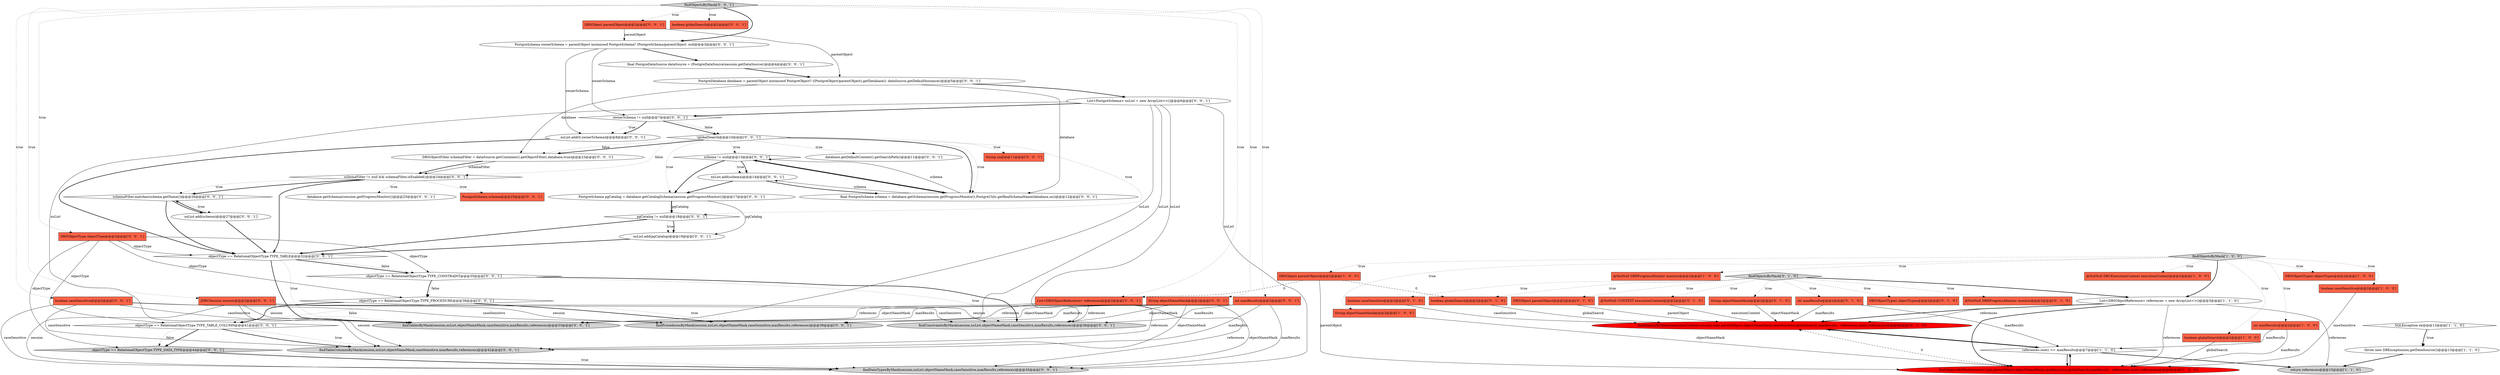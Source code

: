 digraph {
28 [style = filled, label = "String sn@@@11@@@['0', '0', '1']", fillcolor = tomato, shape = box image = "AAA0AAABBB3BBB"];
21 [style = filled, label = "String objectNameMask@@@2@@@['0', '1', '0']", fillcolor = tomato, shape = box image = "AAA0AAABBB2BBB"];
62 [style = filled, label = "List<DBSObjectReference> references@@@2@@@['0', '0', '1']", fillcolor = tomato, shape = box image = "AAA0AAABBB3BBB"];
49 [style = filled, label = "DBSObjectType objectType@@@2@@@['0', '0', '1']", fillcolor = tomato, shape = box image = "AAA0AAABBB3BBB"];
60 [style = filled, label = "pgCatalog != null@@@18@@@['0', '0', '1']", fillcolor = white, shape = diamond image = "AAA0AAABBB3BBB"];
42 [style = filled, label = "database.getSchemas(session.getProgressMonitor())@@@25@@@['0', '0', '1']", fillcolor = white, shape = ellipse image = "AAA0AAABBB3BBB"];
43 [style = filled, label = "final PostgreDataSource dataSource = (PostgreDataSource)session.getDataSource()@@@4@@@['0', '0', '1']", fillcolor = white, shape = ellipse image = "AAA0AAABBB3BBB"];
63 [style = filled, label = "database.getDefaultContext().getSearchPath()@@@11@@@['0', '0', '1']", fillcolor = white, shape = ellipse image = "AAA0AAABBB3BBB"];
33 [style = filled, label = "nsList.add(schema)@@@14@@@['0', '0', '1']", fillcolor = white, shape = ellipse image = "AAA0AAABBB3BBB"];
46 [style = filled, label = "JDBCSession session@@@2@@@['0', '0', '1']", fillcolor = tomato, shape = box image = "AAA0AAABBB3BBB"];
55 [style = filled, label = "schemaFilter.matches(schema.getName())@@@26@@@['0', '0', '1']", fillcolor = white, shape = diamond image = "AAA0AAABBB3BBB"];
20 [style = filled, label = "int maxResults@@@2@@@['0', '1', '0']", fillcolor = tomato, shape = box image = "AAA0AAABBB2BBB"];
57 [style = filled, label = "objectType == RelationalObjectType.TYPE_CONSTRAINT@@@35@@@['0', '0', '1']", fillcolor = white, shape = diamond image = "AAA0AAABBB3BBB"];
15 [style = filled, label = "boolean caseSensitive@@@2@@@['0', '1', '0']", fillcolor = tomato, shape = box image = "AAA0AAABBB2BBB"];
34 [style = filled, label = "findProceduresByMask(session,nsList,objectNameMask,caseSensitive,maxResults,references)@@@39@@@['0', '0', '1']", fillcolor = lightgray, shape = ellipse image = "AAA0AAABBB3BBB"];
8 [style = filled, label = "throw new DBException(ex,getDataSource())@@@13@@@['1', '1', '0']", fillcolor = white, shape = ellipse image = "AAA0AAABBB1BBB"];
6 [style = filled, label = "findObjectsByMask['1', '0', '0']", fillcolor = lightgray, shape = diamond image = "AAA0AAABBB1BBB"];
41 [style = filled, label = "findObjectsByMask['0', '0', '1']", fillcolor = lightgray, shape = diamond image = "AAA0AAABBB3BBB"];
48 [style = filled, label = "objectType == RelationalObjectType.TYPE_TABLE_COLUMN@@@41@@@['0', '0', '1']", fillcolor = white, shape = diamond image = "AAA0AAABBB3BBB"];
7 [style = filled, label = "int maxResults@@@2@@@['1', '0', '0']", fillcolor = tomato, shape = box image = "AAA0AAABBB1BBB"];
17 [style = filled, label = "DBSObject parentObject@@@2@@@['0', '1', '0']", fillcolor = tomato, shape = box image = "AAA0AAABBB2BBB"];
23 [style = filled, label = "DBSObjectType(( objectTypes@@@2@@@['0', '1', '0']", fillcolor = tomato, shape = box image = "AAA0AAABBB2BBB"];
53 [style = filled, label = "schema != null@@@13@@@['0', '0', '1']", fillcolor = white, shape = diamond image = "AAA0AAABBB3BBB"];
3 [style = filled, label = "List<DBSObjectReference> references = new ArrayList<>()@@@3@@@['1', '1', '0']", fillcolor = white, shape = ellipse image = "AAA0AAABBB1BBB"];
58 [style = filled, label = "List<PostgreSchema> nsList = new ArrayList<>()@@@6@@@['0', '0', '1']", fillcolor = white, shape = ellipse image = "AAA0AAABBB3BBB"];
11 [style = filled, label = "@NotNull DBRProgressMonitor monitor@@@2@@@['1', '0', '0']", fillcolor = tomato, shape = box image = "AAA0AAABBB1BBB"];
39 [style = filled, label = "PostgreSchema pgCatalog = database.getCatalogSchema(session.getProgressMonitor())@@@17@@@['0', '0', '1']", fillcolor = white, shape = ellipse image = "AAA0AAABBB3BBB"];
40 [style = filled, label = "int maxResults@@@2@@@['0', '0', '1']", fillcolor = tomato, shape = box image = "AAA0AAABBB3BBB"];
9 [style = filled, label = "boolean caseSensitive@@@2@@@['1', '0', '0']", fillcolor = tomato, shape = box image = "AAA0AAABBB1BBB"];
44 [style = filled, label = "findTablesByMask(session,nsList,objectNameMask,caseSensitive,maxResults,references)@@@33@@@['0', '0', '1']", fillcolor = lightgray, shape = ellipse image = "AAA0AAABBB3BBB"];
14 [style = filled, label = "references.size() >= maxResults@@@7@@@['1', '1', '0']", fillcolor = white, shape = diamond image = "AAA0AAABBB1BBB"];
47 [style = filled, label = "DBSObjectFilter schemaFilter = dataSource.getContainer().getObjectFilter(,database,true)@@@23@@@['0', '0', '1']", fillcolor = white, shape = ellipse image = "AAA0AAABBB3BBB"];
12 [style = filled, label = "@NotNull DBCExecutionContext executionContext@@@2@@@['1', '0', '0']", fillcolor = tomato, shape = box image = "AAA0AAABBB1BBB"];
31 [style = filled, label = "objectType == RelationalObjectType.TYPE_TABLE@@@32@@@['0', '0', '1']", fillcolor = white, shape = diamond image = "AAA0AAABBB3BBB"];
56 [style = filled, label = "boolean globalSearch@@@2@@@['0', '0', '1']", fillcolor = tomato, shape = box image = "AAA0AAABBB3BBB"];
29 [style = filled, label = "schemaFilter != null && schemaFilter.isEnabled()@@@24@@@['0', '0', '1']", fillcolor = white, shape = diamond image = "AAA0AAABBB3BBB"];
32 [style = filled, label = "objectType == RelationalObjectType.TYPE_PROCEDURE@@@38@@@['0', '0', '1']", fillcolor = white, shape = diamond image = "AAA0AAABBB3BBB"];
16 [style = filled, label = "@NotNull CONTEXT executionContext@@@2@@@['0', '1', '0']", fillcolor = tomato, shape = box image = "AAA0AAABBB2BBB"];
24 [style = filled, label = "boolean globalSearch@@@2@@@['0', '1', '0']", fillcolor = tomato, shape = box image = "AAA1AAABBB2BBB"];
5 [style = filled, label = "SQLException ex@@@12@@@['1', '1', '0']", fillcolor = white, shape = diamond image = "AAA0AAABBB1BBB"];
27 [style = filled, label = "nsList.add(schema)@@@27@@@['0', '0', '1']", fillcolor = white, shape = ellipse image = "AAA0AAABBB3BBB"];
13 [style = filled, label = "DBSObject parentObject@@@2@@@['1', '0', '0']", fillcolor = tomato, shape = box image = "AAA1AAABBB1BBB"];
38 [style = filled, label = "!globalSearch@@@10@@@['0', '0', '1']", fillcolor = white, shape = diamond image = "AAA0AAABBB3BBB"];
19 [style = filled, label = "@NotNull DBRProgressMonitor monitor@@@2@@@['0', '1', '0']", fillcolor = tomato, shape = box image = "AAA0AAABBB2BBB"];
59 [style = filled, label = "final PostgreSchema schema = database.getSchema(session.getProgressMonitor(),PostgreUtils.getRealSchemaName(database,sn))@@@12@@@['0', '0', '1']", fillcolor = white, shape = ellipse image = "AAA0AAABBB3BBB"];
50 [style = filled, label = "PostgreDatabase database = parentObject instanceof PostgreObject? ((PostgreObject)parentObject).getDatabase(): dataSource.getDefaultInstance()@@@5@@@['0', '0', '1']", fillcolor = white, shape = ellipse image = "AAA0AAABBB3BBB"];
51 [style = filled, label = "String objectNameMask@@@2@@@['0', '0', '1']", fillcolor = tomato, shape = box image = "AAA0AAABBB3BBB"];
4 [style = filled, label = "findObjectsByMask(session,type,parentObject,objectNameMask,caseSensitive,globalSearch,maxResults - references.size(),references)@@@6@@@['1', '0', '0']", fillcolor = red, shape = ellipse image = "AAA1AAABBB1BBB"];
54 [style = filled, label = "PostgreSchema schema@@@25@@@['0', '0', '1']", fillcolor = tomato, shape = box image = "AAA0AAABBB3BBB"];
25 [style = filled, label = "nsList.add(0,ownerSchema)@@@8@@@['0', '0', '1']", fillcolor = white, shape = ellipse image = "AAA0AAABBB3BBB"];
45 [style = filled, label = "findConstraintsByMask(session,nsList,objectNameMask,caseSensitive,maxResults,references)@@@36@@@['0', '0', '1']", fillcolor = lightgray, shape = ellipse image = "AAA0AAABBB3BBB"];
64 [style = filled, label = "nsList.add(pgCatalog)@@@19@@@['0', '0', '1']", fillcolor = white, shape = ellipse image = "AAA0AAABBB3BBB"];
30 [style = filled, label = "ownerSchema != null@@@7@@@['0', '0', '1']", fillcolor = white, shape = diamond image = "AAA0AAABBB3BBB"];
26 [style = filled, label = "PostgreSchema ownerSchema = parentObject instanceof PostgreSchema? (PostgreSchema)parentObject: null@@@3@@@['0', '0', '1']", fillcolor = white, shape = ellipse image = "AAA0AAABBB3BBB"];
35 [style = filled, label = "findTableColumnsByMask(session,nsList,objectNameMask,caseSensitive,maxResults,references)@@@42@@@['0', '0', '1']", fillcolor = lightgray, shape = ellipse image = "AAA0AAABBB3BBB"];
36 [style = filled, label = "findDataTypesByMask(session,nsList,objectNameMask,caseSensitive,maxResults,references)@@@45@@@['0', '0', '1']", fillcolor = lightgray, shape = ellipse image = "AAA0AAABBB3BBB"];
22 [style = filled, label = "findObjectsByMask(executionContext,session,type,parentObject,objectNameMask,caseSensitive,globalSearch,maxResults - references.size(),references)@@@6@@@['0', '1', '0']", fillcolor = red, shape = ellipse image = "AAA1AAABBB2BBB"];
61 [style = filled, label = "DBSObject parentObject@@@2@@@['0', '0', '1']", fillcolor = tomato, shape = box image = "AAA0AAABBB3BBB"];
52 [style = filled, label = "objectType == RelationalObjectType.TYPE_DATA_TYPE@@@44@@@['0', '0', '1']", fillcolor = lightgray, shape = diamond image = "AAA0AAABBB3BBB"];
0 [style = filled, label = "String objectNameMask@@@2@@@['1', '0', '0']", fillcolor = tomato, shape = box image = "AAA0AAABBB1BBB"];
18 [style = filled, label = "findObjectsByMask['0', '1', '0']", fillcolor = lightgray, shape = diamond image = "AAA0AAABBB2BBB"];
10 [style = filled, label = "return references@@@15@@@['1', '1', '0']", fillcolor = lightgray, shape = ellipse image = "AAA0AAABBB1BBB"];
1 [style = filled, label = "boolean globalSearch@@@2@@@['1', '0', '0']", fillcolor = tomato, shape = box image = "AAA0AAABBB1BBB"];
37 [style = filled, label = "boolean caseSensitive@@@2@@@['0', '0', '1']", fillcolor = tomato, shape = box image = "AAA0AAABBB3BBB"];
2 [style = filled, label = "DBSObjectType(( objectTypes@@@2@@@['1', '0', '0']", fillcolor = tomato, shape = box image = "AAA0AAABBB1BBB"];
49->32 [style = solid, label="objectType"];
6->3 [style = bold, label=""];
8->10 [style = bold, label=""];
18->3 [style = bold, label=""];
57->45 [style = dotted, label="true"];
40->35 [style = solid, label="maxResults"];
58->30 [style = bold, label=""];
52->36 [style = dotted, label="true"];
6->1 [style = dotted, label="true"];
47->29 [style = solid, label="schemaFilter"];
18->15 [style = dotted, label="true"];
38->39 [style = dotted, label="true"];
32->34 [style = bold, label=""];
48->35 [style = bold, label=""];
51->34 [style = solid, label="objectNameMask"];
18->20 [style = dotted, label="true"];
38->29 [style = dotted, label="false"];
3->4 [style = bold, label=""];
40->36 [style = solid, label="maxResults"];
53->39 [style = bold, label=""];
40->44 [style = solid, label="maxResults"];
25->31 [style = bold, label=""];
39->60 [style = bold, label=""];
48->52 [style = bold, label=""];
13->24 [style = dashed, label="0"];
3->4 [style = solid, label="references"];
64->31 [style = bold, label=""];
41->40 [style = dotted, label="true"];
53->33 [style = dotted, label="true"];
58->34 [style = solid, label="nsList"];
46->44 [style = solid, label="session"];
49->48 [style = solid, label="objectType"];
46->34 [style = solid, label="session"];
41->51 [style = dotted, label="true"];
49->31 [style = solid, label="objectType"];
41->49 [style = dotted, label="true"];
6->0 [style = dotted, label="true"];
6->11 [style = dotted, label="true"];
55->31 [style = bold, label=""];
31->44 [style = dotted, label="true"];
37->34 [style = solid, label="caseSensitive"];
58->35 [style = solid, label="nsList"];
61->26 [style = solid, label="parentObject"];
18->23 [style = dotted, label="true"];
41->62 [style = dotted, label="true"];
59->33 [style = solid, label="schema"];
3->10 [style = solid, label="references"];
40->34 [style = solid, label="maxResults"];
60->64 [style = dotted, label="true"];
29->55 [style = dotted, label="true"];
41->46 [style = dotted, label="true"];
18->16 [style = dotted, label="true"];
9->4 [style = solid, label="caseSensitive"];
60->64 [style = bold, label=""];
6->13 [style = dotted, label="true"];
14->22 [style = bold, label=""];
55->27 [style = dotted, label="true"];
57->32 [style = dotted, label="false"];
14->10 [style = bold, label=""];
62->34 [style = solid, label="references"];
26->30 [style = solid, label="ownerSchema"];
26->43 [style = bold, label=""];
27->31 [style = bold, label=""];
59->53 [style = solid, label="schema"];
4->22 [style = dashed, label="0"];
57->45 [style = bold, label=""];
41->61 [style = dotted, label="true"];
13->4 [style = solid, label="parentObject"];
13->62 [style = dashed, label="0"];
58->44 [style = solid, label="nsList"];
37->36 [style = solid, label="caseSensitive"];
57->32 [style = bold, label=""];
46->35 [style = solid, label="session"];
31->57 [style = bold, label=""];
38->28 [style = dotted, label="true"];
49->52 [style = solid, label="objectType"];
21->22 [style = solid, label="objectNameMask"];
62->45 [style = solid, label="references"];
60->31 [style = bold, label=""];
55->27 [style = bold, label=""];
6->7 [style = dotted, label="true"];
38->47 [style = bold, label=""];
53->33 [style = bold, label=""];
32->48 [style = bold, label=""];
50->47 [style = solid, label="database"];
20->22 [style = solid, label="maxResults"];
52->36 [style = bold, label=""];
6->12 [style = dotted, label="true"];
18->17 [style = dotted, label="true"];
5->8 [style = dotted, label="true"];
51->35 [style = solid, label="objectNameMask"];
22->14 [style = bold, label=""];
14->4 [style = bold, label=""];
38->59 [style = bold, label=""];
16->22 [style = solid, label="executionContext"];
4->14 [style = bold, label=""];
48->52 [style = dotted, label="false"];
39->60 [style = solid, label="pgCatalog"];
32->34 [style = dotted, label="true"];
50->58 [style = bold, label=""];
15->22 [style = solid, label="caseSensitive"];
7->4 [style = solid, label="maxResults"];
51->44 [style = solid, label="objectNameMask"];
18->24 [style = dotted, label="true"];
18->19 [style = dotted, label="true"];
18->21 [style = dotted, label="true"];
38->60 [style = dotted, label="true"];
41->37 [style = dotted, label="true"];
51->45 [style = solid, label="objectNameMask"];
62->35 [style = solid, label="references"];
37->44 [style = solid, label="caseSensitive"];
38->63 [style = dotted, label="true"];
59->53 [style = bold, label=""];
47->29 [style = bold, label=""];
20->14 [style = solid, label="maxResults"];
29->55 [style = bold, label=""];
6->2 [style = dotted, label="true"];
27->55 [style = bold, label=""];
30->25 [style = dotted, label="true"];
31->44 [style = bold, label=""];
6->9 [style = dotted, label="true"];
58->45 [style = solid, label="nsList"];
29->54 [style = dotted, label="true"];
33->59 [style = bold, label=""];
31->57 [style = dotted, label="false"];
1->4 [style = solid, label="globalSearch"];
48->35 [style = dotted, label="true"];
62->44 [style = solid, label="references"];
46->45 [style = solid, label="session"];
40->45 [style = solid, label="maxResults"];
39->64 [style = solid, label="pgCatalog"];
5->8 [style = bold, label=""];
30->38 [style = bold, label=""];
61->50 [style = solid, label="parentObject"];
37->35 [style = solid, label="caseSensitive"];
43->50 [style = bold, label=""];
29->31 [style = bold, label=""];
7->14 [style = solid, label="maxResults"];
24->22 [style = solid, label="globalSearch"];
30->25 [style = bold, label=""];
50->59 [style = solid, label="database"];
38->59 [style = dotted, label="true"];
51->36 [style = solid, label="objectNameMask"];
0->4 [style = solid, label="objectNameMask"];
3->22 [style = bold, label=""];
17->22 [style = solid, label="parentObject"];
32->48 [style = dotted, label="false"];
41->56 [style = dotted, label="true"];
58->36 [style = solid, label="nsList"];
49->57 [style = solid, label="objectType"];
38->47 [style = dotted, label="false"];
53->59 [style = bold, label=""];
33->39 [style = bold, label=""];
30->38 [style = dotted, label="false"];
38->53 [style = dotted, label="true"];
26->25 [style = solid, label="ownerSchema"];
46->36 [style = solid, label="session"];
37->45 [style = solid, label="caseSensitive"];
29->42 [style = dotted, label="true"];
41->26 [style = bold, label=""];
3->22 [style = solid, label="references"];
62->36 [style = solid, label="references"];
}
